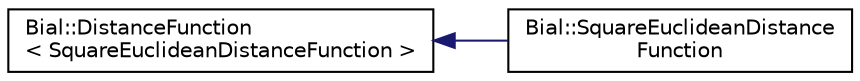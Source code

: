 digraph "Graphical Class Hierarchy"
{
  edge [fontname="Helvetica",fontsize="10",labelfontname="Helvetica",labelfontsize="10"];
  node [fontname="Helvetica",fontsize="10",shape=record];
  rankdir="LR";
  Node1 [label="Bial::DistanceFunction\l\< SquareEuclideanDistanceFunction \>",height=0.2,width=0.4,color="black", fillcolor="white", style="filled",URL="$class_bial_1_1_distance_function.html"];
  Node1 -> Node2 [dir="back",color="midnightblue",fontsize="10",style="solid",fontname="Helvetica"];
  Node2 [label="Bial::SquareEuclideanDistance\lFunction",height=0.2,width=0.4,color="black", fillcolor="white", style="filled",URL="$class_bial_1_1_square_euclidean_distance_function.html"];
}
